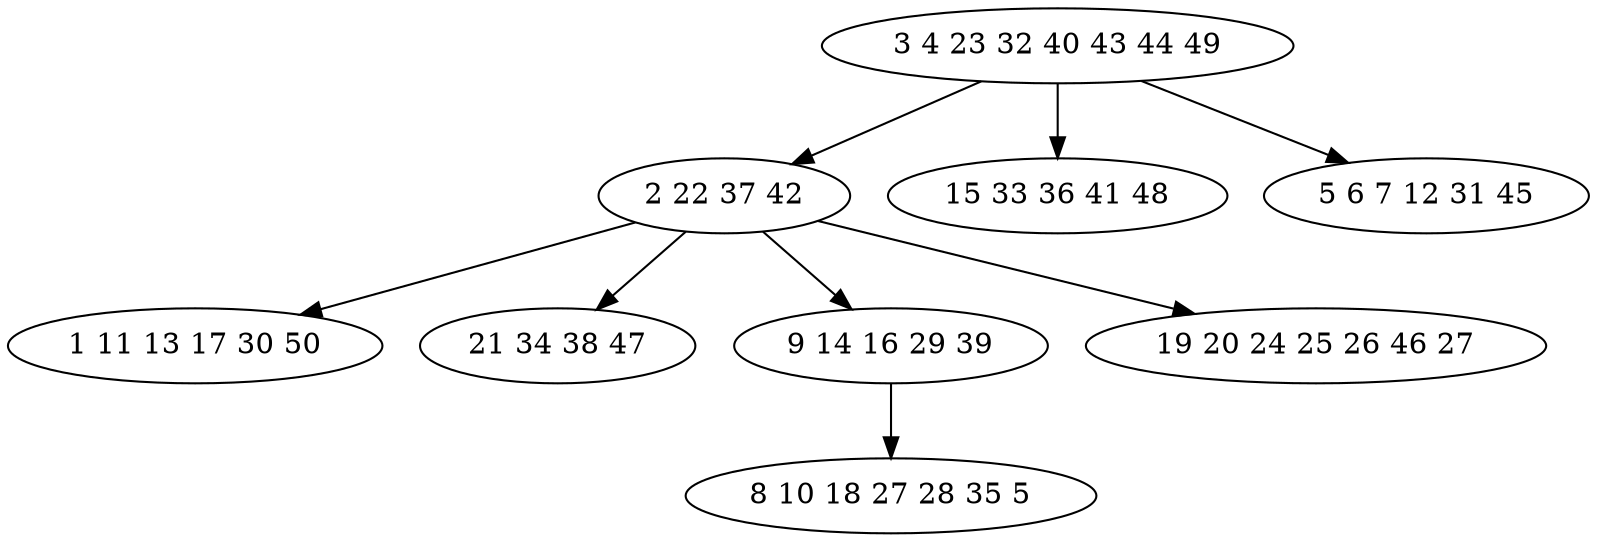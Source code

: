 digraph true_tree {
	"0" -> "1"
	"0" -> "2"
	"1" -> "3"
	"0" -> "4"
	"1" -> "5"
	"1" -> "6"
	"6" -> "7"
	"1" -> "8"
	"0" [label="3 4 23 32 40 43 44 49"];
	"1" [label="2 22 37 42"];
	"2" [label="15 33 36 41 48"];
	"3" [label="1 11 13 17 30 50"];
	"4" [label="5 6 7 12 31 45"];
	"5" [label="21 34 38 47"];
	"6" [label="9 14 16 29 39"];
	"7" [label="8 10 18 27 28 35 5"];
	"8" [label="19 20 24 25 26 46 27"];
}
